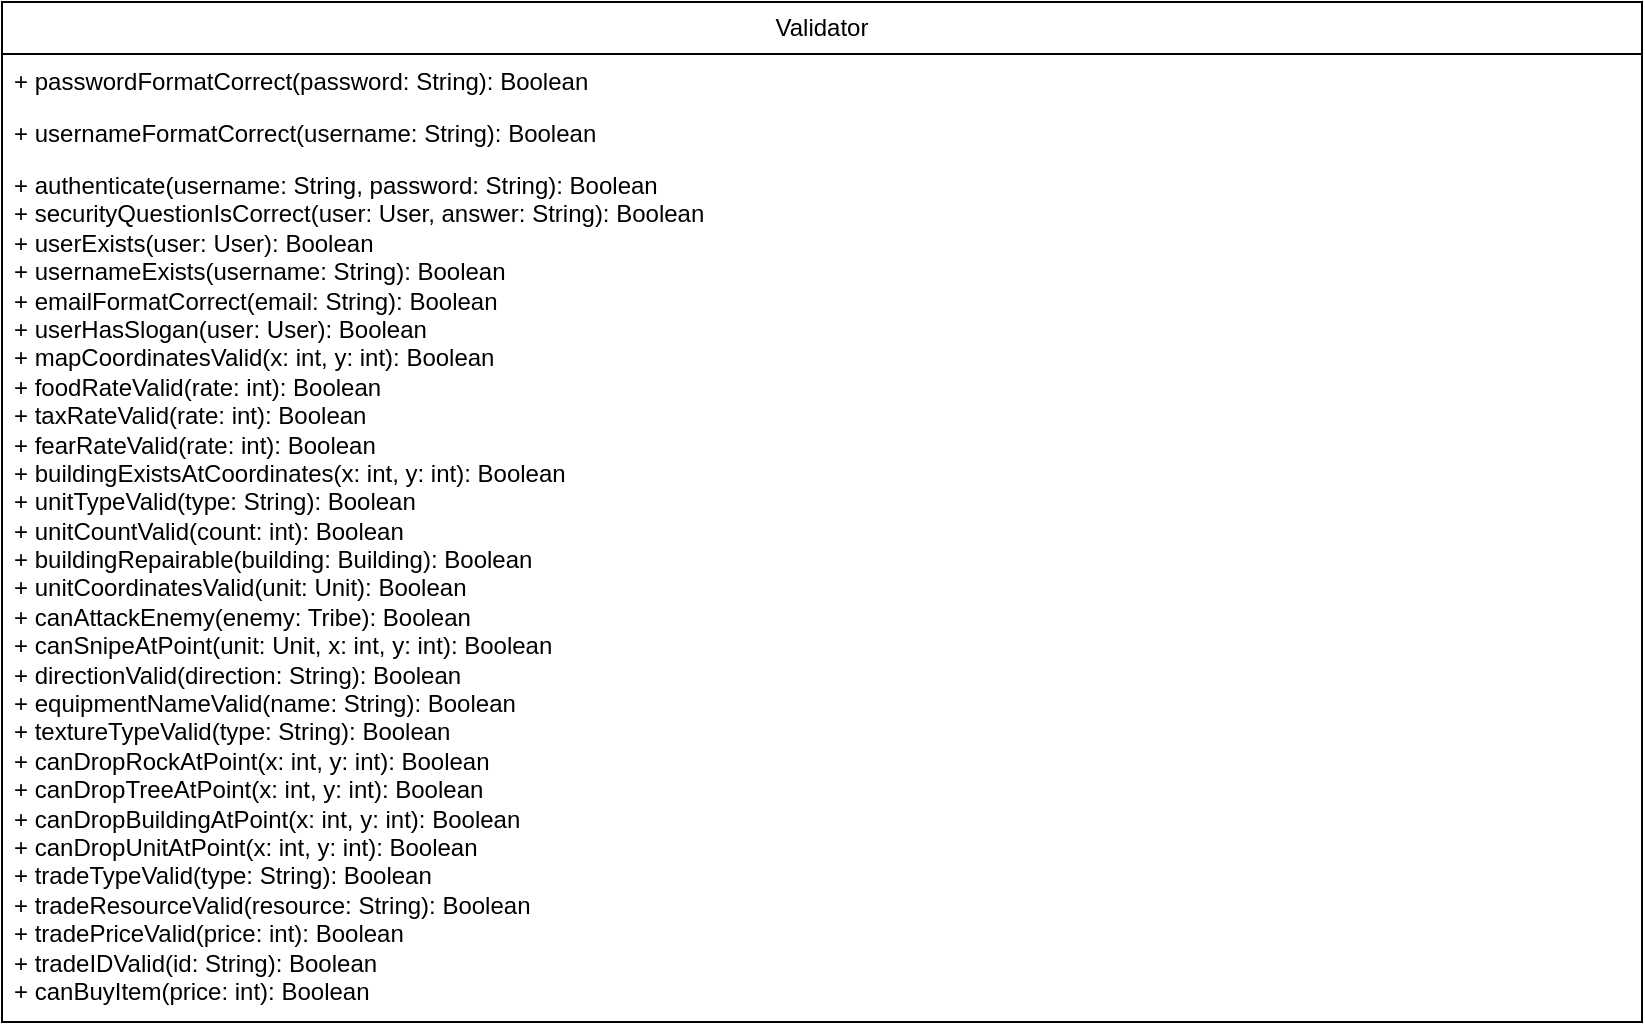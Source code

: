 <mxfile version="21.1.4" type="device">
  <diagram name="Page-1" id="9GHzaPuYWOnwD0LDyBWD">
    <mxGraphModel dx="1302" dy="648" grid="1" gridSize="10" guides="1" tooltips="1" connect="1" arrows="1" fold="1" page="1" pageScale="1" pageWidth="1169" pageHeight="827" math="0" shadow="0">
      <root>
        <mxCell id="0" />
        <mxCell id="1" parent="0" />
        <mxCell id="e0OZC1MZ7Fg7yneGsPiu-2" value="Validator" style="swimlane;fontStyle=0;childLayout=stackLayout;horizontal=1;startSize=26;fillColor=none;horizontalStack=0;resizeParent=1;resizeParentMax=0;resizeLast=0;collapsible=1;marginBottom=0;whiteSpace=wrap;html=1;" vertex="1" parent="1">
          <mxGeometry x="400" y="60" width="820" height="510" as="geometry" />
        </mxCell>
        <mxCell id="e0OZC1MZ7Fg7yneGsPiu-3" value="+ passwordFormatCorrect(password: String): Boolean" style="text;strokeColor=none;fillColor=none;align=left;verticalAlign=top;spacingLeft=4;spacingRight=4;overflow=hidden;rotatable=0;points=[[0,0.5],[1,0.5]];portConstraint=eastwest;whiteSpace=wrap;html=1;" vertex="1" parent="e0OZC1MZ7Fg7yneGsPiu-2">
          <mxGeometry y="26" width="820" height="26" as="geometry" />
        </mxCell>
        <mxCell id="e0OZC1MZ7Fg7yneGsPiu-4" value="+ usernameFormatCorrect(username: String): Boolean" style="text;strokeColor=none;fillColor=none;align=left;verticalAlign=top;spacingLeft=4;spacingRight=4;overflow=hidden;rotatable=0;points=[[0,0.5],[1,0.5]];portConstraint=eastwest;whiteSpace=wrap;html=1;" vertex="1" parent="e0OZC1MZ7Fg7yneGsPiu-2">
          <mxGeometry y="52" width="820" height="26" as="geometry" />
        </mxCell>
        <mxCell id="e0OZC1MZ7Fg7yneGsPiu-5" value="+ authenticate(username: String, password: String): Boolean&lt;br&gt;+ securityQuestionIsCorrect(user: User, answer: String): Boolean&lt;br&gt;+ userExists(user: User): Boolean&lt;br&gt;+ usernameExists(username: String): Boolean&lt;br&gt;+ emailFormatCorrect(email: String): Boolean&lt;br&gt;+ userHasSlogan(user: User): Boolean&lt;br&gt;+ mapCoordinatesValid(x: int, y: int): Boolean&lt;br&gt;+ foodRateValid(rate: int): Boolean&lt;br&gt;+ taxRateValid(rate: int): Boolean&lt;br&gt;+ fearRateValid(rate: int): Boolean&lt;br&gt;+ buildingExistsAtCoordinates(x: int, y: int): Boolean&lt;br&gt;+ unitTypeValid(type: String): Boolean&lt;br&gt;+ unitCountValid(count: int): Boolean&lt;br&gt;+ buildingRepairable(building: Building): Boolean&lt;br&gt;+ unitCoordinatesValid(unit: Unit): Boolean&lt;br&gt;+ canAttackEnemy(enemy: Tribe): Boolean&lt;br&gt;+ canSnipeAtPoint(unit: Unit, x: int, y: int): Boolean&lt;br&gt;+ directionValid(direction: String): Boolean&lt;br&gt;+ equipmentNameValid(name: String): Boolean&lt;br&gt;+ textureTypeValid(type: String): Boolean&lt;br&gt;+ canDropRockAtPoint(x: int, y: int): Boolean&lt;br&gt;+ canDropTreeAtPoint(x: int, y: int): Boolean&lt;br&gt;+ canDropBuildingAtPoint(x: int, y: int): Boolean&lt;br&gt;+ canDropUnitAtPoint(x: int, y: int): Boolean&lt;br&gt;+ tradeTypeValid(type: String): Boolean&lt;br&gt;+ tradeResourceValid(resource: String): Boolean&lt;br&gt;+ tradePriceValid(price: int): Boolean&lt;br&gt;+ tradeIDValid(id: String): Boolean&lt;br&gt;+ canBuyItem(price: int): Boolean&lt;br&gt;" style="text;strokeColor=none;fillColor=none;align=left;verticalAlign=top;spacingLeft=4;spacingRight=4;overflow=hidden;rotatable=0;points=[[0,0.5],[1,0.5]];portConstraint=eastwest;whiteSpace=wrap;html=1;" vertex="1" parent="e0OZC1MZ7Fg7yneGsPiu-2">
          <mxGeometry y="78" width="820" height="432" as="geometry" />
        </mxCell>
      </root>
    </mxGraphModel>
  </diagram>
</mxfile>
